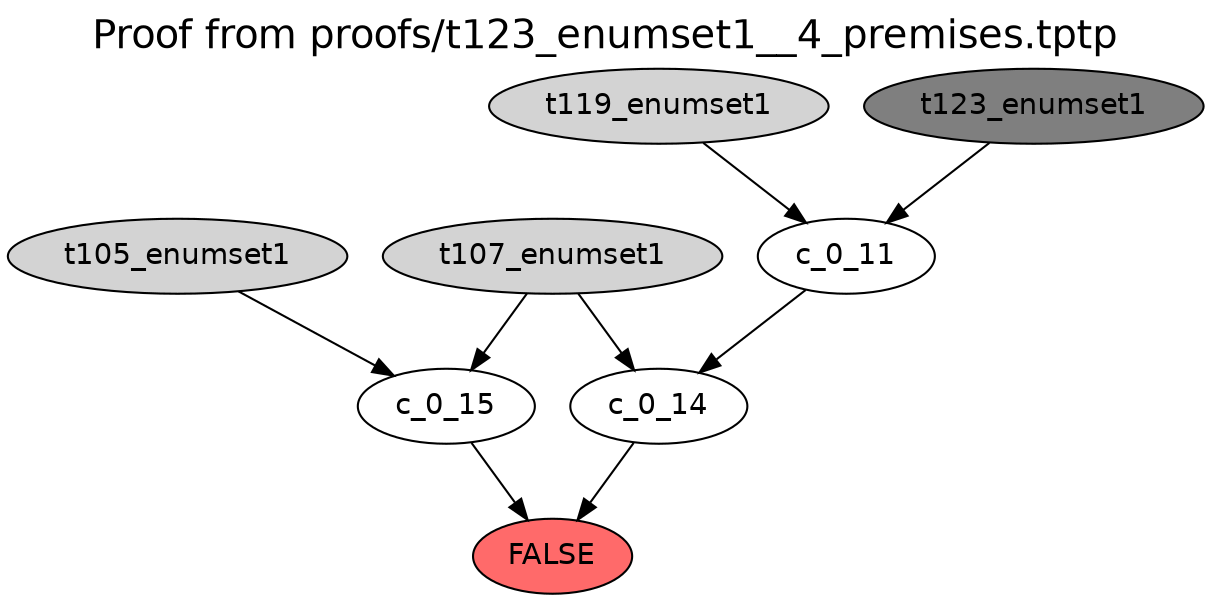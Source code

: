 digraph {
label="Proof from proofs/t123_enumset1__4_premises.tptp"
labelloc="t"
graph [fontname = "helvetica", fontsize=19]
node [fontname = "helvetica"]
edge [fontname = "helvetica"]
FALSE [style=filled fillcolor=indianred1]
t119_enumset1 [style=filled]
t107_enumset1 [style=filled]
t105_enumset1 [style=filled]
t123_enumset1 [style=filled fillcolor=grey50]
"c_0_15" -> "FALSE"
"t107_enumset1" -> "c_0_14"
"t107_enumset1" -> "c_0_15"
"c_0_11" -> "c_0_14"
"t119_enumset1" -> "c_0_11"
"t123_enumset1" -> "c_0_11"
"c_0_14" -> "FALSE"
"t105_enumset1" -> "c_0_15"
}
